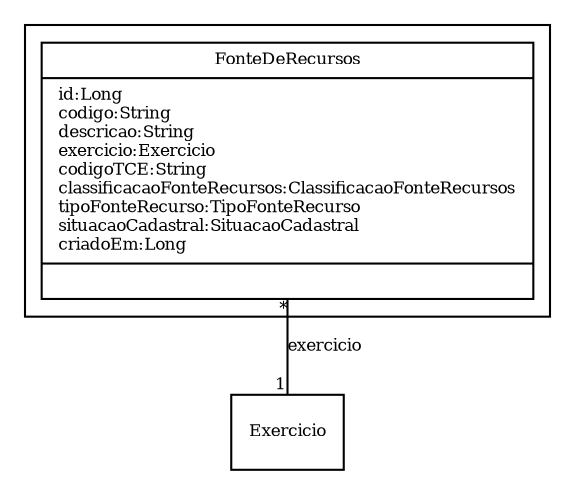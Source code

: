 digraph G{
fontname = "Times-Roman"
fontsize = 8

node [
        fontname = "Times-Roman"
        fontsize = 8
        shape = "record"
]

edge [
        fontname = "Times-Roman"
        fontsize = 8
]

subgraph clusterFONTE_DE_RECURSOS
{
FonteDeRecursos [label = "{FonteDeRecursos|id:Long\lcodigo:String\ldescricao:String\lexercicio:Exercicio\lcodigoTCE:String\lclassificacaoFonteRecursos:ClassificacaoFonteRecursos\ltipoFonteRecurso:TipoFonteRecurso\lsituacaoCadastral:SituacaoCadastral\lcriadoEm:Long\l|\l}"]
}
edge [arrowhead = "none" headlabel = "1" taillabel = "*"] FonteDeRecursos -> Exercicio [label = "exercicio"]
}
